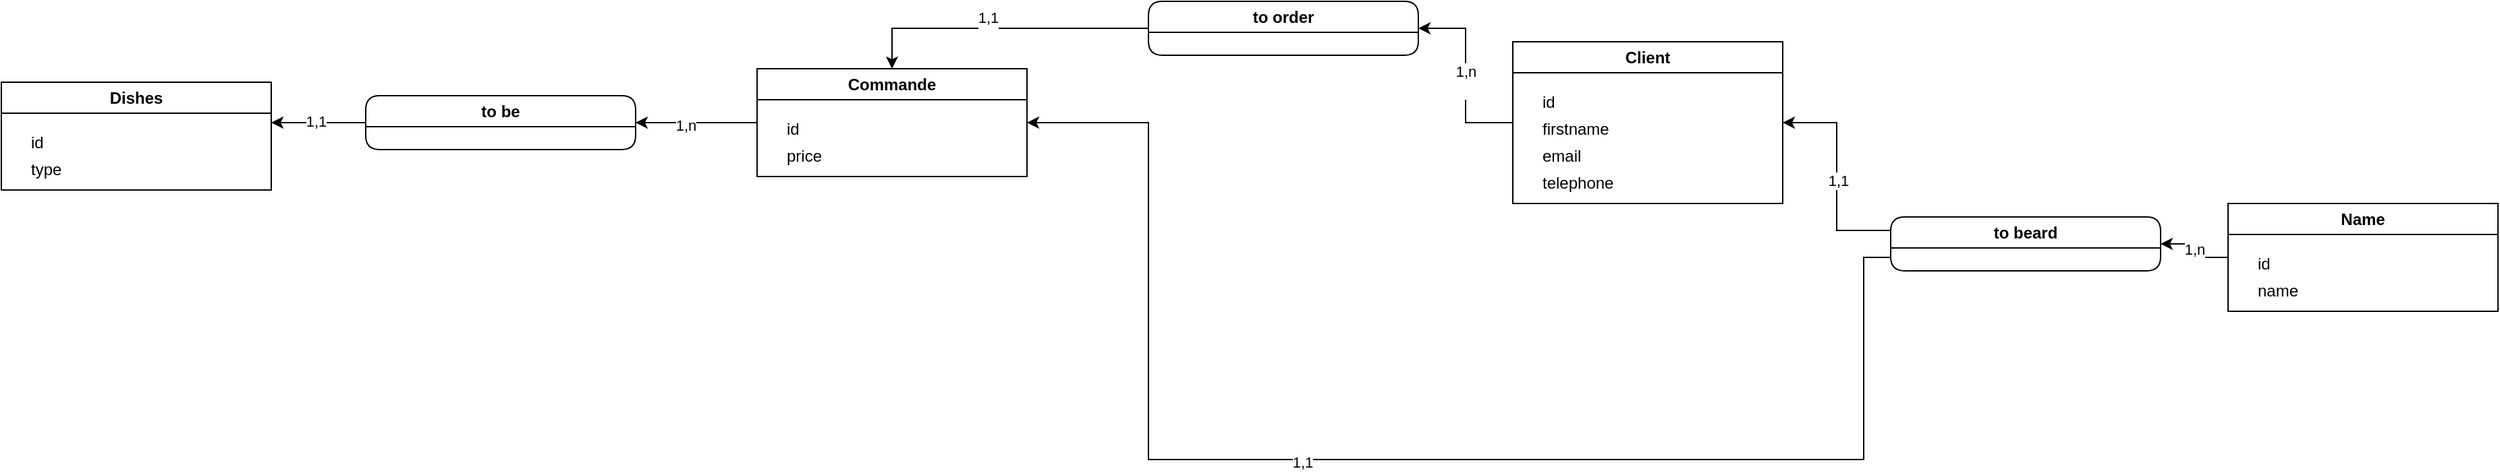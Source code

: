 <mxfile version="26.0.13">
  <diagram name="Page-1" id="PlA0bTD1htJH5vswvW3-">
    <mxGraphModel dx="3088" dy="786" grid="1" gridSize="10" guides="1" tooltips="1" connect="1" arrows="1" fold="1" page="1" pageScale="1" pageWidth="827" pageHeight="1169" math="0" shadow="0">
      <root>
        <mxCell id="0" />
        <mxCell id="1" parent="0" />
        <mxCell id="KmXmgMrSgxEoT7Rdzo6j-13" style="edgeStyle=orthogonalEdgeStyle;rounded=0;orthogonalLoop=1;jettySize=auto;html=1;entryX=1;entryY=0.5;entryDx=0;entryDy=0;" edge="1" parent="1" source="KmXmgMrSgxEoT7Rdzo6j-1" target="KmXmgMrSgxEoT7Rdzo6j-4">
          <mxGeometry relative="1" as="geometry" />
        </mxCell>
        <mxCell id="KmXmgMrSgxEoT7Rdzo6j-16" value="1,n" style="edgeLabel;html=1;align=center;verticalAlign=middle;resizable=0;points=[];" vertex="1" connectable="0" parent="KmXmgMrSgxEoT7Rdzo6j-13">
          <mxGeometry x="0.033" relative="1" as="geometry">
            <mxPoint as="offset" />
          </mxGeometry>
        </mxCell>
        <mxCell id="KmXmgMrSgxEoT7Rdzo6j-1" value="Name" style="swimlane;whiteSpace=wrap;html=1;" vertex="1" parent="1">
          <mxGeometry x="640" y="290" width="200" height="80" as="geometry" />
        </mxCell>
        <mxCell id="KmXmgMrSgxEoT7Rdzo6j-2" value="id" style="text;html=1;align=left;verticalAlign=middle;resizable=0;points=[];autosize=1;strokeColor=none;fillColor=none;" vertex="1" parent="KmXmgMrSgxEoT7Rdzo6j-1">
          <mxGeometry x="20" y="30" width="30" height="30" as="geometry" />
        </mxCell>
        <mxCell id="KmXmgMrSgxEoT7Rdzo6j-3" value="name" style="text;html=1;align=left;verticalAlign=middle;resizable=0;points=[];autosize=1;strokeColor=none;fillColor=none;" vertex="1" parent="KmXmgMrSgxEoT7Rdzo6j-1">
          <mxGeometry x="20" y="50" width="50" height="30" as="geometry" />
        </mxCell>
        <mxCell id="KmXmgMrSgxEoT7Rdzo6j-14" style="edgeStyle=orthogonalEdgeStyle;rounded=0;orthogonalLoop=1;jettySize=auto;html=1;exitX=0;exitY=0.25;exitDx=0;exitDy=0;entryX=1;entryY=0.5;entryDx=0;entryDy=0;" edge="1" parent="1" source="KmXmgMrSgxEoT7Rdzo6j-4" target="KmXmgMrSgxEoT7Rdzo6j-7">
          <mxGeometry relative="1" as="geometry" />
        </mxCell>
        <mxCell id="KmXmgMrSgxEoT7Rdzo6j-17" value="1,1" style="edgeLabel;html=1;align=center;verticalAlign=middle;resizable=0;points=[];" vertex="1" connectable="0" parent="KmXmgMrSgxEoT7Rdzo6j-14">
          <mxGeometry x="-0.033" y="-1" relative="1" as="geometry">
            <mxPoint as="offset" />
          </mxGeometry>
        </mxCell>
        <mxCell id="KmXmgMrSgxEoT7Rdzo6j-15" style="edgeStyle=orthogonalEdgeStyle;rounded=0;orthogonalLoop=1;jettySize=auto;html=1;exitX=0;exitY=0.75;exitDx=0;exitDy=0;entryX=1;entryY=0.5;entryDx=0;entryDy=0;" edge="1" parent="1" source="KmXmgMrSgxEoT7Rdzo6j-4" target="KmXmgMrSgxEoT7Rdzo6j-10">
          <mxGeometry relative="1" as="geometry">
            <Array as="points">
              <mxPoint x="370" y="330" />
              <mxPoint x="370" y="480" />
              <mxPoint x="-160" y="480" />
              <mxPoint x="-160" y="230" />
            </Array>
          </mxGeometry>
        </mxCell>
        <mxCell id="KmXmgMrSgxEoT7Rdzo6j-18" value="1,1" style="edgeLabel;html=1;align=center;verticalAlign=middle;resizable=0;points=[];" vertex="1" connectable="0" parent="KmXmgMrSgxEoT7Rdzo6j-15">
          <mxGeometry x="0.127" y="2" relative="1" as="geometry">
            <mxPoint as="offset" />
          </mxGeometry>
        </mxCell>
        <mxCell id="KmXmgMrSgxEoT7Rdzo6j-4" value="to beard" style="swimlane;whiteSpace=wrap;html=1;rounded=1;" vertex="1" parent="1">
          <mxGeometry x="390" y="300" width="200" height="40" as="geometry" />
        </mxCell>
        <mxCell id="KmXmgMrSgxEoT7Rdzo6j-23" style="edgeStyle=orthogonalEdgeStyle;rounded=0;orthogonalLoop=1;jettySize=auto;html=1;exitX=0;exitY=0.5;exitDx=0;exitDy=0;entryX=1;entryY=0.5;entryDx=0;entryDy=0;" edge="1" parent="1" source="KmXmgMrSgxEoT7Rdzo6j-7" target="KmXmgMrSgxEoT7Rdzo6j-22">
          <mxGeometry relative="1" as="geometry" />
        </mxCell>
        <mxCell id="KmXmgMrSgxEoT7Rdzo6j-25" value="1,n&lt;div&gt;&lt;br&gt;&lt;/div&gt;" style="edgeLabel;html=1;align=center;verticalAlign=middle;resizable=0;points=[];" vertex="1" connectable="0" parent="KmXmgMrSgxEoT7Rdzo6j-23">
          <mxGeometry x="-0.057" relative="1" as="geometry">
            <mxPoint as="offset" />
          </mxGeometry>
        </mxCell>
        <mxCell id="KmXmgMrSgxEoT7Rdzo6j-7" value="Client" style="swimlane;whiteSpace=wrap;html=1;" vertex="1" parent="1">
          <mxGeometry x="110" y="170" width="200" height="120" as="geometry" />
        </mxCell>
        <mxCell id="KmXmgMrSgxEoT7Rdzo6j-8" value="id" style="text;html=1;align=left;verticalAlign=middle;resizable=0;points=[];autosize=1;strokeColor=none;fillColor=none;" vertex="1" parent="KmXmgMrSgxEoT7Rdzo6j-7">
          <mxGeometry x="20" y="30" width="30" height="30" as="geometry" />
        </mxCell>
        <mxCell id="KmXmgMrSgxEoT7Rdzo6j-9" value="firstname" style="text;html=1;align=left;verticalAlign=middle;resizable=0;points=[];autosize=1;strokeColor=none;fillColor=none;" vertex="1" parent="KmXmgMrSgxEoT7Rdzo6j-7">
          <mxGeometry x="20" y="50" width="70" height="30" as="geometry" />
        </mxCell>
        <mxCell id="KmXmgMrSgxEoT7Rdzo6j-19" value="email" style="text;html=1;align=left;verticalAlign=middle;resizable=0;points=[];autosize=1;strokeColor=none;fillColor=none;" vertex="1" parent="KmXmgMrSgxEoT7Rdzo6j-7">
          <mxGeometry x="20" y="70" width="50" height="30" as="geometry" />
        </mxCell>
        <mxCell id="KmXmgMrSgxEoT7Rdzo6j-20" value="telephone" style="text;html=1;align=left;verticalAlign=middle;resizable=0;points=[];autosize=1;strokeColor=none;fillColor=none;" vertex="1" parent="KmXmgMrSgxEoT7Rdzo6j-7">
          <mxGeometry x="20" y="90" width="80" height="30" as="geometry" />
        </mxCell>
        <mxCell id="KmXmgMrSgxEoT7Rdzo6j-31" style="edgeStyle=orthogonalEdgeStyle;rounded=0;orthogonalLoop=1;jettySize=auto;html=1;exitX=0;exitY=0.5;exitDx=0;exitDy=0;entryX=1;entryY=0.5;entryDx=0;entryDy=0;" edge="1" parent="1" source="KmXmgMrSgxEoT7Rdzo6j-10" target="KmXmgMrSgxEoT7Rdzo6j-27">
          <mxGeometry relative="1" as="geometry" />
        </mxCell>
        <mxCell id="KmXmgMrSgxEoT7Rdzo6j-36" value="1,n" style="edgeLabel;html=1;align=center;verticalAlign=middle;resizable=0;points=[];" vertex="1" connectable="0" parent="KmXmgMrSgxEoT7Rdzo6j-31">
          <mxGeometry x="0.178" y="2" relative="1" as="geometry">
            <mxPoint as="offset" />
          </mxGeometry>
        </mxCell>
        <mxCell id="KmXmgMrSgxEoT7Rdzo6j-10" value="Commande" style="swimlane;whiteSpace=wrap;html=1;startSize=23;" vertex="1" parent="1">
          <mxGeometry x="-450" y="190" width="200" height="80" as="geometry" />
        </mxCell>
        <mxCell id="KmXmgMrSgxEoT7Rdzo6j-11" value="id" style="text;html=1;align=left;verticalAlign=middle;resizable=0;points=[];autosize=1;strokeColor=none;fillColor=none;" vertex="1" parent="KmXmgMrSgxEoT7Rdzo6j-10">
          <mxGeometry x="20" y="30" width="30" height="30" as="geometry" />
        </mxCell>
        <mxCell id="KmXmgMrSgxEoT7Rdzo6j-12" value="price" style="text;html=1;align=left;verticalAlign=middle;resizable=0;points=[];autosize=1;strokeColor=none;fillColor=none;" vertex="1" parent="KmXmgMrSgxEoT7Rdzo6j-10">
          <mxGeometry x="20" y="50" width="50" height="30" as="geometry" />
        </mxCell>
        <mxCell id="KmXmgMrSgxEoT7Rdzo6j-24" style="edgeStyle=orthogonalEdgeStyle;rounded=0;orthogonalLoop=1;jettySize=auto;html=1;exitX=0;exitY=0.5;exitDx=0;exitDy=0;entryX=0.5;entryY=0;entryDx=0;entryDy=0;" edge="1" parent="1" source="KmXmgMrSgxEoT7Rdzo6j-22" target="KmXmgMrSgxEoT7Rdzo6j-10">
          <mxGeometry relative="1" as="geometry" />
        </mxCell>
        <mxCell id="KmXmgMrSgxEoT7Rdzo6j-26" value="1,1&lt;div&gt;&lt;br&gt;&lt;/div&gt;" style="edgeLabel;html=1;align=center;verticalAlign=middle;resizable=0;points=[];" vertex="1" connectable="0" parent="KmXmgMrSgxEoT7Rdzo6j-24">
          <mxGeometry x="0.082" y="-1" relative="1" as="geometry">
            <mxPoint as="offset" />
          </mxGeometry>
        </mxCell>
        <mxCell id="KmXmgMrSgxEoT7Rdzo6j-22" value="to order" style="swimlane;whiteSpace=wrap;html=1;rounded=1;" vertex="1" parent="1">
          <mxGeometry x="-160" y="140" width="200" height="40" as="geometry" />
        </mxCell>
        <mxCell id="KmXmgMrSgxEoT7Rdzo6j-32" style="edgeStyle=orthogonalEdgeStyle;rounded=0;orthogonalLoop=1;jettySize=auto;html=1;exitX=0;exitY=0.5;exitDx=0;exitDy=0;" edge="1" parent="1" source="KmXmgMrSgxEoT7Rdzo6j-27">
          <mxGeometry relative="1" as="geometry">
            <mxPoint x="-810" y="230" as="targetPoint" />
          </mxGeometry>
        </mxCell>
        <mxCell id="KmXmgMrSgxEoT7Rdzo6j-37" value="1,1" style="edgeLabel;html=1;align=center;verticalAlign=middle;resizable=0;points=[];" vertex="1" connectable="0" parent="KmXmgMrSgxEoT7Rdzo6j-32">
          <mxGeometry x="-0.021" y="-3" relative="1" as="geometry">
            <mxPoint y="-1" as="offset" />
          </mxGeometry>
        </mxCell>
        <mxCell id="KmXmgMrSgxEoT7Rdzo6j-27" value="to be" style="swimlane;whiteSpace=wrap;html=1;rounded=1;" vertex="1" parent="1">
          <mxGeometry x="-740" y="210" width="200" height="40" as="geometry" />
        </mxCell>
        <mxCell id="KmXmgMrSgxEoT7Rdzo6j-28" value="Dishes" style="swimlane;whiteSpace=wrap;html=1;startSize=23;" vertex="1" parent="1">
          <mxGeometry x="-1010" y="200" width="200" height="80" as="geometry" />
        </mxCell>
        <mxCell id="KmXmgMrSgxEoT7Rdzo6j-29" value="id" style="text;html=1;align=left;verticalAlign=middle;resizable=0;points=[];autosize=1;strokeColor=none;fillColor=none;" vertex="1" parent="KmXmgMrSgxEoT7Rdzo6j-28">
          <mxGeometry x="20" y="30" width="30" height="30" as="geometry" />
        </mxCell>
        <mxCell id="KmXmgMrSgxEoT7Rdzo6j-30" value="type" style="text;html=1;align=left;verticalAlign=middle;resizable=0;points=[];autosize=1;strokeColor=none;fillColor=none;" vertex="1" parent="KmXmgMrSgxEoT7Rdzo6j-28">
          <mxGeometry x="20" y="50" width="50" height="30" as="geometry" />
        </mxCell>
      </root>
    </mxGraphModel>
  </diagram>
</mxfile>
